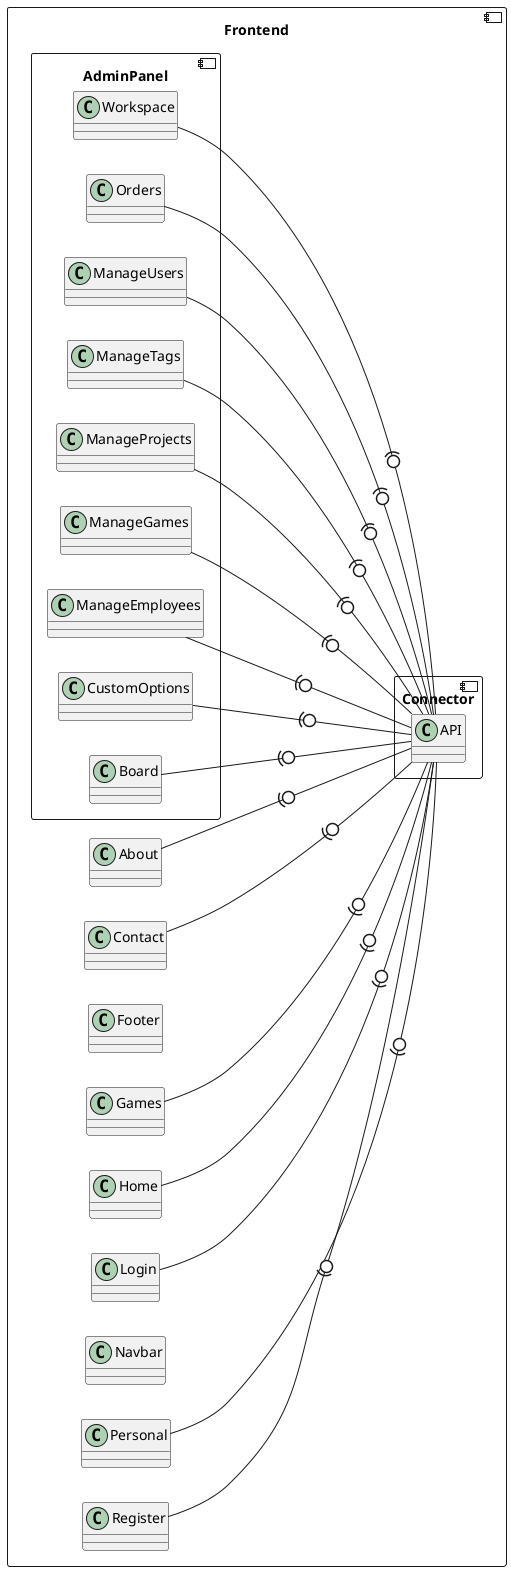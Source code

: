 @startuml

left to right direction


component Frontend {
    class About
    class Contact
    class Footer
    class Games
    component AdminPanel {
        class Board
        class CustomOptions
        class ManageEmployees
        class ManageGames
        class ManageProjects
        class ManageTags
        class ManageUsers
        class Orders
        class Workspace
    }
    class Home
    class Login
    class Navbar
    class Personal
    class Register

    component Connector {
        class API
    }

    About --(0-- API
    Contact --(0-- API
    Games --(0-- API
    Home --(0-- API
    Login --(0-- API
    Personal --(0-- API
    Register --(0-- API
    Board --(0-- API
    CustomOptions --(0-- API
    ManageEmployees --(0-- API
    ManageGames --(0-- API
    ManageProjects --(0-- API
    ManageTags --(0-- API
    ManageUsers --(0-- API
    Orders --(0-- API
    Workspace --(0-- API
}

@enduml
